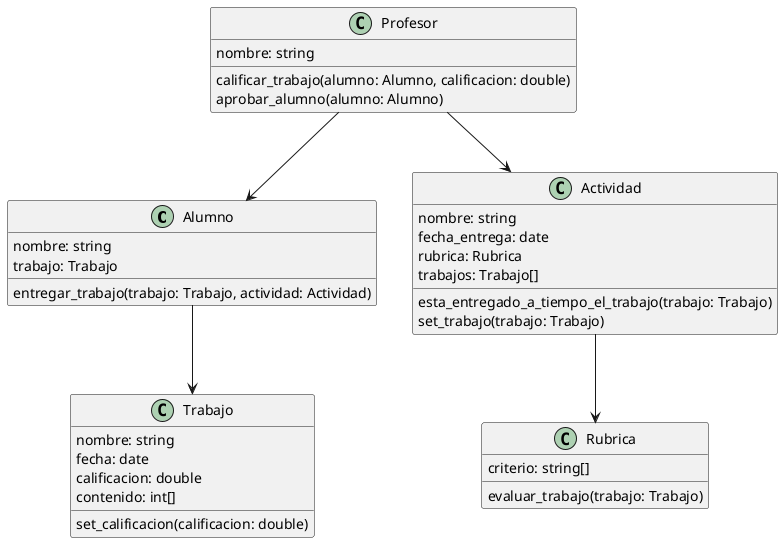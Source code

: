 @startuml
'https://plantuml.com/class-diagram

class Alumno {
nombre: string
trabajo: Trabajo
entregar_trabajo(trabajo: Trabajo, actividad: Actividad)
}

class Profesor {
nombre: string
calificar_trabajo(alumno: Alumno, calificacion: double)
aprobar_alumno(alumno: Alumno)
}

class Actividad {
nombre: string
fecha_entrega: date
rubrica: Rubrica
trabajos: Trabajo[]
esta_entregado_a_tiempo_el_trabajo(trabajo: Trabajo)
set_trabajo(trabajo: Trabajo)
}

class Rubrica {
criterio: string[]
evaluar_trabajo(trabajo: Trabajo)
}

class Trabajo {
nombre: string
fecha: date
calificacion: double
contenido: int[]
set_calificacion(calificacion: double)
}

Profesor --> Actividad
Profesor --> Alumno
Actividad --> Rubrica
Alumno --> Trabajo

@enduml